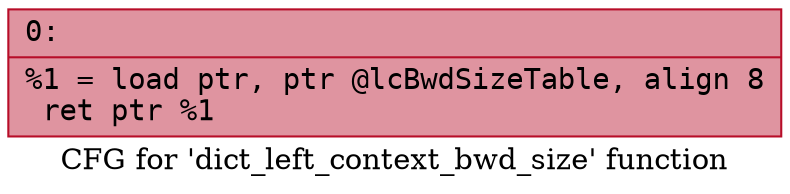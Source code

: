 digraph "CFG for 'dict_left_context_bwd_size' function" {
	label="CFG for 'dict_left_context_bwd_size' function";

	Node0x60000244ff70 [shape=record,color="#b70d28ff", style=filled, fillcolor="#b70d2870" fontname="Courier",label="{0:\l|  %1 = load ptr, ptr @lcBwdSizeTable, align 8\l  ret ptr %1\l}"];
}
